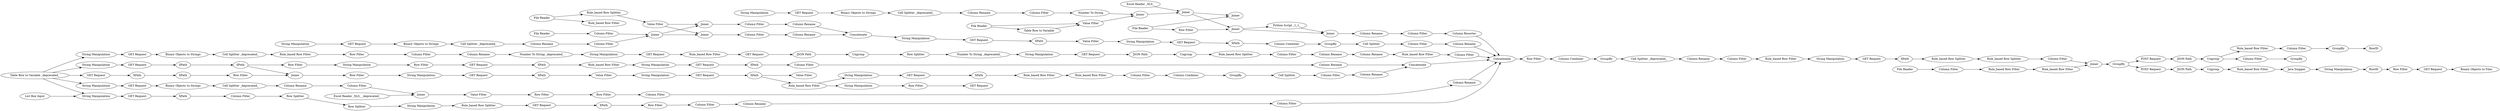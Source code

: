 digraph {
	"137118300972532128_2136" [label="JSON Path"]
	"137118300972532128_1649" [label="Binary Objects to Files"]
	"-3563012730390965427_1973" [label="Column Resorter"]
	"-3563012730390965427_1930" [label="Column Filter"]
	"-3563012730390965427_1947" [label="Column Filter"]
	"-3563012730390965427_1422" [label="GET Request"]
	"-3563012730390965427_1808" [label="Column Combiner"]
	"-3563012730390965427_1593" [label="Row Filter"]
	"-3563012730390965427_1782" [label="Number To String _deprecated_"]
	"137118300972532128_2137" [label="POST Request"]
	"-3563012730390965427_1896" [label="GET Request"]
	"-3563012730390965427_1720" [label="GET Request"]
	"-3563012730390965427_1833" [label="String Manipulation"]
	"-3563012730390965427_1788" [label="Column Rename"]
	"-3563012730390965427_1966" [label="Rule_based Row Filter"]
	"-3563012730390965427_1783" [label=Ungroup]
	"-3563012730390965427_1838" [label="Rule_based Row Filter"]
	"-3563012730390965427_1841" [label="String Manipulation"]
	"-3563012730390965427_1837" [label="Value Filter"]
	"-3563012730390965427_1895" [label="Binary Objects to Strings"]
	"-3563012730390965427_1916" [label="String Manipulation"]
	"137118300972532128_2133" [label=Joiner]
	"-3563012730390965427_1795" [label="Rule_based Row Filter"]
	"-3563012730390965427_1503" [label="Excel Reader _XLS_ _deprecated_"]
	"-3563012730390965427_1724" [label="Value Filter"]
	"-3563012730390965427_1962" [label=Concatenate]
	"-3563012730390965427_1901" [label=Joiner]
	"-3563012730390965427_1965" [label="Column Filter"]
	"-3563012730390965427_1899" [label="Column Filter"]
	"-3563012730390965427_1419" [label="Column Filter"]
	"-3563012730390965427_1924" [label="File Reader"]
	"-3563012730390965427_1409" [label="Rule_based Row Splitter"]
	"-3563012730390965427_1592" [label=XPath]
	"-3563012730390965427_1921" [label="Excel Reader _XLS_"]
	"-3563012730390965427_1414" [label=XPath]
	"-3563012730390965427_1840" [label="GET Request"]
	"-3563012730390965427_1634" [label="Column Filter"]
	"-3563012730390965427_1911" [label="Value Filter"]
	"-3563012730390965427_1897" [label="String Manipulation"]
	"-3563012730390965427_1426" [label=XPath]
	"-3563012730390965427_1773" [label="Binary Objects to Strings"]
	"-3563012730390965427_1929" [label="Column Rename"]
	"-3563012730390965427_1415" [label="Rule_based Row Filter"]
	"-3563012730390965427_1078" [label="Binary Objects to Strings"]
	"-3563012730390965427_1909" [label=XPath]
	"-3563012730390965427_1937" [label="File Reader"]
	"-3563012730390965427_1970" [label=Joiner]
	"-3563012730390965427_1564" [label="Row Filter"]
	"-3563012730390965427_1111" [label=Joiner]
	"137118300972532128_2134" [label="Column Filter"]
	"-3563012730390965427_1931" [label="Number To String"]
	"-3563012730390965427_1971" [label="Python Script _1_1_"]
	"-3563012730390965427_1836" [label=XPath]
	"-3563012730390965427_1460" [label="Row Filter"]
	"-3563012730390965427_1772" [label="Column Filter"]
	"-3563012730390965427_1898" [label="Column Rename"]
	"137118300972532128_2009" [label="String Manipulation"]
	"137118300972532128_2138" [label=Ungroup]
	"-3563012730390965427_1406" [label="Column Filter"]
	"137118300972532128_2130" [label="Rule_based Row Splitter"]
	"-3563012730390965427_1781" [label="GET Request"]
	"-3563012730390965427_1775" [label="String Manipulation"]
	"-3563012730390965427_1946" [label="Column Rename"]
	"-3563012730390965427_1432" [label=XPath]
	"-3563012730390965427_1449" [label="String Manipulation"]
	"-3563012730390965427_1221" [label="String Manipulation"]
	"-3563012730390965427_1941" [label="Row Filter"]
	"-3563012730390965427_1784" [label="Row Filter"]
	"-3563012730390965427_1407" [label="Row Splitter"]
	"-3563012730390965427_1787" [label=Ungroup]
	"-3563012730390965427_1423" [label="GET Request"]
	"-3563012730390965427_1598" [label=XPath]
	"-3563012730390965427_1906" [label="Column Filter"]
	"-3563012730390965427_1774" [label="GET Request"]
	"-3563012730390965427_1435" [label="GET Request"]
	"-3563012730390965427_1905" [label="Column Filter"]
	"-3563012730390965427_1778" [label="Rule_based Row Filter"]
	"-3563012730390965427_1777" [label="String Manipulation"]
	"-3563012730390965427_1934" [label="Table Row to Variable"]
	"-3563012730390965427_1508" [label="Column Rename"]
	"-3563012730390965427_1776" [label="Rule_based Row Splitter"]
	"-3563012730390965427_1779" [label="Row Splitter"]
	"137118300972532128_1645" [label="Java Snippet"]
	"-3563012730390965427_1567" [label="Rule_based Row Filter"]
	"-3563012730390965427_1914" [label="Value Filter"]
	"-3563012730390965427_1926" [label="Binary Objects to Strings"]
	"-3563012730390965427_1932" [label=Joiner]
	"-3563012730390965427_1810" [label="Column Rename"]
	"-3563012730390965427_1972" [label="Column Filter"]
	"137118300972532128_1648" [label="Row Filter"]
	"-3563012730390965427_1442" [label="String Manipulation"]
	"-3563012730390965427_1721" [label="String Manipulation"]
	"-3563012730390965427_1918" [label=XPath]
	"-3563012730390965427_1933" [label="Value Filter"]
	"137118300972532128_1180" [label=Ungroup]
	"-3563012730390965427_1904" [label=Joiner]
	"-3563012730390965427_1723" [label=XPath]
	"-3563012730390965427_1956" [label=Joiner]
	"137118300972532128_1644" [label=RowID]
	"-3563012730390965427_514" [label="String Manipulation"]
	"-3563012730390965427_1915" [label="Cell Splitter"]
	"-3563012730390965427_518" [label="GET Request"]
	"-3563012730390965427_1080" [label="Column Rename"]
	"-3563012730390965427_1936" [label=Joiner]
	"-3563012730390965427_1223" [label="Column Rename"]
	"-3563012730390965427_1785" [label="GET Request"]
	"-3563012730390965427_1902" [label="Rule_based Row Splitter"]
	"-3563012730390965427_1074" [label="String Manipulation"]
	"137118300972532128_2171" [label="Rule_based Row Filter"]
	"-3563012730390965427_1793" [label="Column Rename"]
	"-3563012730390965427_1481" [label="Row Filter"]
	"-3563012730390965427_1786" [label="JSON Path"]
	"-3563012730390965427_1935" [label=Joiner]
	"-3563012730390965427_1967" [label="Rule_based Row Filter"]
	"-3563012730390965427_1794" [label="Column Filter"]
	"137118300972532128_2131" [label="Column Filter"]
	"-3563012730390965427_1451" [label=XPath]
	"-3563012730390965427_1803" [label=Joiner]
	"-3563012730390965427_1880" [label="GET Request"]
	"-3563012730390965427_1770" [label="Rule_based Row Filter"]
	"-3563012730390965427_1881" [label=XPath]
	"-3563012730390965427_1917" [label=GroupBy]
	"-3563012730390965427_1945" [label="Column Filter"]
	"-3563012730390965427_1910" [label="GET Request"]
	"137118300972532128_1149" [label="Column Filter"]
	"-3563012730390965427_1081" [label="Column Filter"]
	"-3563012730390965427_1928" [label="String Manipulation"]
	"-3563012730390965427_1968" [label="Value Filter"]
	"137118300972532128_2294" [label="Rule_based Row Filter"]
	"-3563012730390965427_1495" [label="Table Row to Variable _deprecated_"]
	"-3563012730390965427_1892" [label="File Reader"]
	"-3563012730390965427_1519" [label="Cell Splitter _deprecated_"]
	"-3563012730390965427_1568" [label="Cell Splitter _deprecated_"]
	"-3563012730390965427_1908" [label="Column Rename"]
	"137118300972532128_1647" [label="String Manipulation"]
	"-3563012730390965427_1894" [label="Cell Splitter _deprecated_"]
	"-3563012730390965427_1421" [label="GET Request"]
	"-3563012730390965427_1834" [label="GET Request"]
	"137118300972532128_1646" [label="GET Request"]
	"-3563012730390965427_1890" [label="Cell Splitter"]
	"-3563012730390965427_636" [label=XPath]
	"-3563012730390965427_1771" [label="Column Filter"]
	"137118300972532128_1740" [label="Rule_based Row Filter"]
	"-3563012730390965427_1903" [label=Joiner]
	"-3563012730390965427_1889" [label=GroupBy]
	"137118300972532128_2129" [label=XPath]
	"137118300972532128_2135" [label=GroupBy]
	"-3563012730390965427_1802" [label="Row Filter"]
	"-3563012730390965427_1769" [label="GET Request"]
	"-3563012730390965427_1220" [label="GET Request"]
	"137118300972532128_2172" [label="Column Filter"]
	"137118300972532128_2173" [label=GroupBy]
	"-3563012730390965427_1912" [label="String Manipulation"]
	"-3563012730390965427_1408" [label="Row Splitter"]
	"-3563012730390965427_1900" [label="Column Filter"]
	"-3563012730390965427_1483" [label="Column Filter"]
	"-3563012730390965427_1789" [label="Row Filter"]
	"-3563012730390965427_1920" [label="Column Combiner"]
	"137118300972532128_2310" [label=RowID]
	"-3563012730390965427_1418" [label="Column Rename"]
	"-3563012730390965427_1913" [label=Concatenate]
	"-3563012730390965427_1879" [label="String Manipulation"]
	"137118300972532128_1177" [label="POST Request"]
	"137118300972532128_2132" [label="Rule_based Row Splitter"]
	"-3563012730390965427_1763" [label="Column Rename"]
	"-3563012730390965427_1767" [label="JSON Path"]
	"-3563012730390965427_1927" [label="GET Request"]
	"-3563012730390965427_1807" [label=GroupBy]
	"-3563012730390965427_1225" [label="Column Filter"]
	"137118300972532128_2139" [label=GroupBy]
	"-3563012730390965427_1597" [label="Row Filter"]
	"137118300972532128_1178" [label="JSON Path"]
	"-3563012730390965427_1891" [label="File Reader"]
	"-3563012730390965427_1761" [label="Cell Splitter _deprecated_"]
	"-3563012730390965427_1888" [label="Column Combiner"]
	"-3563012730390965427_1430" [label=XPath]
	"-3563012730390965427_1842" [label="Row Filter"]
	"-3563012730390965427_1780" [label="Number To String _deprecated_"]
	"-3563012730390965427_1438" [label="String Manipulation"]
	"-3563012730390965427_1726" [label=Concatenate]
	"-3563012730390965427_1964" [label="Rule_based Row Filter"]
	"137118300972532128_2007" [label="GET Request"]
	"-3563012730390965427_1925" [label="Cell Splitter _deprecated_"]
	"137118300972532128_1152" [label="Rule_based Row Filter"]
	"-3563012730390965427_1114" [label="Row Filter"]
	"-3563012730390965427_1480" [label="Column Filter"]
	"137118300972532128_2293" [label="File Reader"]
	"-3563012730390965427_1969" [label="Column Rename"]
	"-3563012730390965427_1762" [label="String Manipulation"]
	"-3563012730390965427_1919" [label="GET Request"]
	"137118300972532128_2011" [label="List Box Input"]
	"-3563012730390965427_1944" [label="Column Rename"]
	"-3563012730390965427_1077" [label="GET Request"]
	"-3563012730390965427_1907" [label="Column Rename"]
	"-3563012730390965427_1841" -> "-3563012730390965427_1842"
	"137118300972532128_2294" -> "137118300972532128_1152"
	"-3563012730390965427_1593" -> "-3563012730390965427_1225"
	"-3563012730390965427_1769" -> "-3563012730390965427_1767"
	"-3563012730390965427_1480" -> "-3563012730390965427_1962"
	"-3563012730390965427_1880" -> "-3563012730390965427_1881"
	"-3563012730390965427_1890" -> "-3563012730390965427_1945"
	"-3563012730390965427_1779" -> "-3563012730390965427_1780"
	"-3563012730390965427_1909" -> "-3563012730390965427_1911"
	"137118300972532128_1177" -> "137118300972532128_1178"
	"-3563012730390965427_1223" -> "-3563012730390965427_1480"
	"-3563012730390965427_1406" -> "-3563012730390965427_1407"
	"-3563012730390965427_636" -> "-3563012730390965427_1406"
	"-3563012730390965427_1932" -> "-3563012730390965427_1935"
	"-3563012730390965427_1762" -> "-3563012730390965427_1774"
	"-3563012730390965427_1438" -> "-3563012730390965427_1460"
	"-3563012730390965427_1900" -> "-3563012730390965427_1901"
	"-3563012730390965427_518" -> "-3563012730390965427_636"
	"-3563012730390965427_1788" -> "-3563012730390965427_1793"
	"-3563012730390965427_1937" -> "-3563012730390965427_1936"
	"-3563012730390965427_1916" -> "-3563012730390965427_1919"
	"137118300972532128_1646" -> "137118300972532128_1649"
	"-3563012730390965427_1407" -> "-3563012730390965427_1408"
	"-3563012730390965427_1495" -> "-3563012730390965427_1423"
	"-3563012730390965427_1789" -> "-3563012730390965427_1481"
	"-3563012730390965427_1767" -> "-3563012730390965427_1783"
	"-3563012730390965427_1421" -> "-3563012730390965427_1414"
	"-3563012730390965427_1973" -> "-3563012730390965427_1962"
	"-3563012730390965427_1920" -> "-3563012730390965427_1917"
	"-3563012730390965427_1495" -> "-3563012730390965427_1074"
	"137118300972532128_2136" -> "137118300972532128_2138"
	"-3563012730390965427_1912" -> "-3563012730390965427_1910"
	"-3563012730390965427_1802" -> "-3563012730390965427_1803"
	"-3563012730390965427_1634" -> "-3563012730390965427_1567"
	"-3563012730390965427_1944" -> "-3563012730390965427_1726"
	"137118300972532128_1644" -> "137118300972532128_1648"
	"-3563012730390965427_1919" -> "-3563012730390965427_1918"
	"-3563012730390965427_1838" -> "-3563012730390965427_1841"
	"-3563012730390965427_1969" -> "-3563012730390965427_1972"
	"-3563012730390965427_1495" -> "-3563012730390965427_1777"
	"-3563012730390965427_1460" -> "-3563012730390965427_1421"
	"-3563012730390965427_1962" -> "-3563012730390965427_1564"
	"-3563012730390965427_1408" -> "-3563012730390965427_1221"
	"-3563012730390965427_1777" -> "-3563012730390965427_1781"
	"137118300972532128_2007" -> "137118300972532128_2129"
	"-3563012730390965427_1776" -> "-3563012730390965427_1772"
	"-3563012730390965427_1078" -> "-3563012730390965427_1519"
	"-3563012730390965427_1834" -> "-3563012730390965427_1836"
	"-3563012730390965427_1972" -> "-3563012730390965427_1973"
	"-3563012730390965427_1793" -> "-3563012730390965427_1795"
	"-3563012730390965427_1902" -> "-3563012730390965427_1968"
	"-3563012730390965427_1971" -> "-3563012730390965427_1970"
	"-3563012730390965427_1723" -> "-3563012730390965427_1724"
	"-3563012730390965427_1808" -> "-3563012730390965427_1807"
	"-3563012730390965427_1784" -> "-3563012730390965427_1771"
	"-3563012730390965427_1414" -> "-3563012730390965427_1415"
	"-3563012730390965427_1901" -> "-3563012730390965427_1904"
	"-3563012730390965427_1911" -> "-3563012730390965427_1916"
	"-3563012730390965427_1941" -> "-3563012730390965427_1956"
	"-3563012730390965427_1592" -> "-3563012730390965427_1593"
	"-3563012730390965427_1782" -> "-3563012730390965427_1775"
	"-3563012730390965427_1913" -> "-3563012730390965427_1912"
	"-3563012730390965427_514" -> "-3563012730390965427_518"
	"137118300972532128_1647" -> "137118300972532128_1644"
	"-3563012730390965427_1423" -> "-3563012730390965427_1426"
	"-3563012730390965427_1415" -> "-3563012730390965427_1442"
	"-3563012730390965427_1931" -> "-3563012730390965427_1932"
	"-3563012730390965427_1879" -> "-3563012730390965427_1880"
	"137118300972532128_2138" -> "137118300972532128_2171"
	"137118300972532128_1645" -> "137118300972532128_1647"
	"-3563012730390965427_1220" -> "-3563012730390965427_1592"
	"-3563012730390965427_1780" -> "-3563012730390965427_1762"
	"-3563012730390965427_1910" -> "-3563012730390965427_1909"
	"-3563012730390965427_1077" -> "-3563012730390965427_1078"
	"-3563012730390965427_1899" -> "-3563012730390965427_1901"
	"-3563012730390965427_1432" -> "-3563012730390965427_1803"
	"137118300972532128_2133" -> "137118300972532128_2135"
	"-3563012730390965427_1435" -> "-3563012730390965427_1598"
	"-3563012730390965427_1894" -> "-3563012730390965427_1898"
	"137118300972532128_1648" -> "137118300972532128_1646"
	"-3563012730390965427_1807" -> "-3563012730390965427_1568"
	"-3563012730390965427_1891" -> "-3563012730390965427_1902"
	"-3563012730390965427_1568" -> "-3563012730390965427_1810"
	"-3563012730390965427_1567" -> "137118300972532128_2009"
	"-3563012730390965427_1935" -> "-3563012730390965427_1956"
	"-3563012730390965427_1905" -> "-3563012730390965427_1907"
	"137118300972532128_1149" -> "137118300972532128_2294"
	"137118300972532128_2130" -> "137118300972532128_2131"
	"-3563012730390965427_1114" -> "-3563012730390965427_1721"
	"-3563012730390965427_1451" -> "-3563012730390965427_1802"
	"137118300972532128_2131" -> "137118300972532128_2133"
	"-3563012730390965427_1495" -> "-3563012730390965427_514"
	"-3563012730390965427_1418" -> "-3563012730390965427_1726"
	"-3563012730390965427_1924" -> "-3563012730390965427_1934"
	"-3563012730390965427_1926" -> "-3563012730390965427_1925"
	"-3563012730390965427_1409" -> "-3563012730390965427_1220"
	"-3563012730390965427_1775" -> "-3563012730390965427_1785"
	"-3563012730390965427_1891" -> "-3563012730390965427_1966"
	"-3563012730390965427_1430" -> "-3563012730390965427_1432"
	"-3563012730390965427_1881" -> "-3563012730390965427_1964"
	"137118300972532128_2134" -> "137118300972532128_2139"
	"-3563012730390965427_1761" -> "-3563012730390965427_1778"
	"137118300972532128_2138" -> "137118300972532128_2134"
	"-3563012730390965427_1783" -> "-3563012730390965427_1779"
	"-3563012730390965427_1481" -> "-3563012730390965427_1483"
	"-3563012730390965427_1937" -> "-3563012730390965427_1941"
	"137118300972532128_2132" -> "137118300972532128_2130"
	"-3563012730390965427_1724" -> "-3563012730390965427_1833"
	"-3563012730390965427_1503" -> "-3563012730390965427_1111"
	"-3563012730390965427_1925" -> "-3563012730390965427_1929"
	"-3563012730390965427_1432" -> "-3563012730390965427_1597"
	"-3563012730390965427_1836" -> "-3563012730390965427_1838"
	"-3563012730390965427_1422" -> "-3563012730390965427_1430"
	"-3563012730390965427_1449" -> "-3563012730390965427_1422"
	"-3563012730390965427_1721" -> "-3563012730390965427_1720"
	"-3563012730390965427_1833" -> "-3563012730390965427_1834"
	"-3563012730390965427_1895" -> "-3563012730390965427_1894"
	"-3563012730390965427_1908" -> "-3563012730390965427_1913"
	"-3563012730390965427_1787" -> "-3563012730390965427_1776"
	"-3563012730390965427_1921" -> "-3563012730390965427_1935"
	"-3563012730390965427_1956" -> "-3563012730390965427_1970"
	"-3563012730390965427_1903" -> "-3563012730390965427_1905"
	"-3563012730390965427_1785" -> "-3563012730390965427_1770"
	"-3563012730390965427_1929" -> "-3563012730390965427_1930"
	"-3563012730390965427_1597" -> "-3563012730390965427_1438"
	"-3563012730390965427_1564" -> "-3563012730390965427_1808"
	"-3563012730390965427_1419" -> "-3563012730390965427_1418"
	"-3563012730390965427_1720" -> "-3563012730390965427_1723"
	"-3563012730390965427_1896" -> "-3563012730390965427_1895"
	"137118300972532128_1180" -> "137118300972532128_1740"
	"-3563012730390965427_1901" -> "-3563012730390965427_1903"
	"-3563012730390965427_1771" -> "-3563012730390965427_1763"
	"137118300972532128_2129" -> "137118300972532128_2132"
	"-3563012730390965427_1945" -> "-3563012730390965427_1944"
	"-3563012730390965427_1898" -> "-3563012730390965427_1899"
	"-3563012730390965427_1970" -> "-3563012730390965427_1969"
	"137118300972532128_2135" -> "137118300972532128_1177"
	"-3563012730390965427_1810" -> "-3563012730390965427_1634"
	"-3563012730390965427_1778" -> "-3563012730390965427_1784"
	"-3563012730390965427_1965" -> "-3563012730390965427_1888"
	"137118300972532128_2172" -> "137118300972532128_2173"
	"-3563012730390965427_1964" -> "-3563012730390965427_1967"
	"-3563012730390965427_1892" -> "-3563012730390965427_1900"
	"-3563012730390965427_1763" -> "-3563012730390965427_1782"
	"-3563012730390965427_1934" -> "-3563012730390965427_1933"
	"-3563012730390965427_1483" -> "-3563012730390965427_1508"
	"-3563012730390965427_1074" -> "-3563012730390965427_1077"
	"-3563012730390965427_1781" -> "-3563012730390965427_1773"
	"-3563012730390965427_1772" -> "-3563012730390965427_1788"
	"-3563012730390965427_1967" -> "-3563012730390965427_1965"
	"137118300972532128_1740" -> "137118300972532128_1645"
	"-3563012730390965427_1897" -> "-3563012730390965427_1896"
	"137118300972532128_2135" -> "137118300972532128_2137"
	"-3563012730390965427_1930" -> "-3563012730390965427_1931"
	"137118300972532128_2137" -> "137118300972532128_2136"
	"-3563012730390965427_1904" -> "-3563012730390965427_1906"
	"-3563012730390965427_1914" -> "-3563012730390965427_1789"
	"-3563012730390965427_1081" -> "-3563012730390965427_1111"
	"137118300972532128_2293" -> "137118300972532128_1149"
	"-3563012730390965427_1924" -> "-3563012730390965427_1933"
	"-3563012730390965427_1933" -> "-3563012730390965427_1932"
	"-3563012730390965427_1968" -> "-3563012730390965427_1904"
	"-3563012730390965427_1917" -> "-3563012730390965427_1915"
	"-3563012730390965427_1111" -> "-3563012730390965427_1914"
	"-3563012730390965427_1956" -> "-3563012730390965427_1971"
	"-3563012730390965427_1915" -> "-3563012730390965427_1947"
	"-3563012730390965427_1221" -> "-3563012730390965427_1409"
	"137118300972532128_2171" -> "137118300972532128_2172"
	"-3563012730390965427_1770" -> "-3563012730390965427_1769"
	"-3563012730390965427_1598" -> "-3563012730390965427_1419"
	"-3563012730390965427_1888" -> "-3563012730390965427_1889"
	"-3563012730390965427_1803" -> "-3563012730390965427_1114"
	"-3563012730390965427_1794" -> "-3563012730390965427_1962"
	"-3563012730390965427_1947" -> "-3563012730390965427_1946"
	"-3563012730390965427_1786" -> "-3563012730390965427_1787"
	"-3563012730390965427_1946" -> "-3563012730390965427_1962"
	"-3563012730390965427_1495" -> "-3563012730390965427_1449"
	"-3563012730390965427_1918" -> "-3563012730390965427_1920"
	"137118300972532128_2009" -> "137118300972532128_2007"
	"-3563012730390965427_1426" -> "-3563012730390965427_1451"
	"-3563012730390965427_1836" -> "-3563012730390965427_1837"
	"-3563012730390965427_1508" -> "-3563012730390965427_1962"
	"-3563012730390965427_1726" -> "-3563012730390965427_1962"
	"-3563012730390965427_1795" -> "-3563012730390965427_1794"
	"-3563012730390965427_1774" -> "-3563012730390965427_1786"
	"-3563012730390965427_1927" -> "-3563012730390965427_1926"
	"137118300972532128_1178" -> "137118300972532128_1180"
	"-3563012730390965427_1842" -> "-3563012730390965427_1840"
	"-3563012730390965427_1935" -> "-3563012730390965427_1936"
	"137118300972532128_2011" -> "-3563012730390965427_514"
	"-3563012730390965427_1080" -> "-3563012730390965427_1081"
	"-3563012730390965427_1225" -> "-3563012730390965427_1223"
	"-3563012730390965427_1968" -> "-3563012730390965427_1903"
	"-3563012730390965427_1928" -> "-3563012730390965427_1927"
	"-3563012730390965427_1889" -> "-3563012730390965427_1890"
	"137118300972532128_2173" -> "137118300972532128_2310"
	"-3563012730390965427_1442" -> "-3563012730390965427_1435"
	"137118300972532128_1152" -> "137118300972532128_2133"
	"-3563012730390965427_1838" -> "-3563012730390965427_1879"
	"-3563012730390965427_1907" -> "-3563012730390965427_1913"
	"-3563012730390965427_1906" -> "-3563012730390965427_1908"
	"-3563012730390965427_1773" -> "-3563012730390965427_1761"
	"-3563012730390965427_1519" -> "-3563012730390965427_1080"
	rankdir=LR
}
